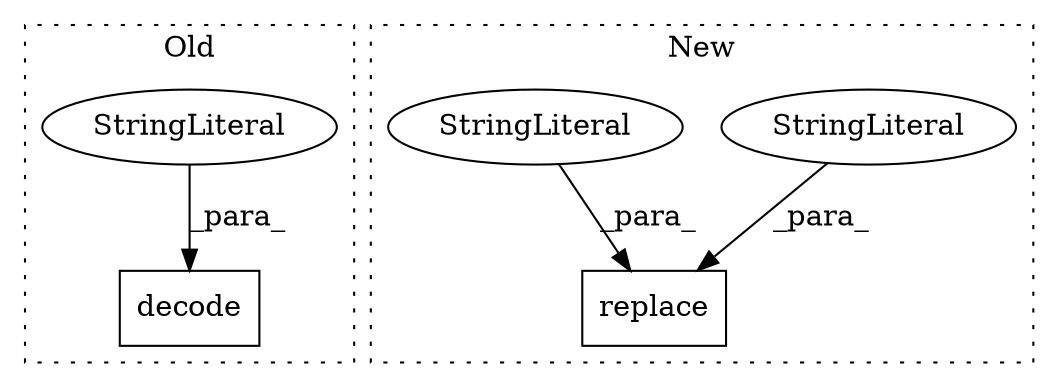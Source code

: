 digraph G {
subgraph cluster0 {
1 [label="decode" a="32" s="9089,9103" l="7,1" shape="box"];
5 [label="StringLiteral" a="45" s="9096" l="7" shape="ellipse"];
label = "Old";
style="dotted";
}
subgraph cluster1 {
2 [label="replace" a="32" s="9293,9308" l="8,1" shape="box"];
3 [label="StringLiteral" a="45" s="9306" l="2" shape="ellipse"];
4 [label="StringLiteral" a="45" s="9301" l="4" shape="ellipse"];
label = "New";
style="dotted";
}
3 -> 2 [label="_para_"];
4 -> 2 [label="_para_"];
5 -> 1 [label="_para_"];
}